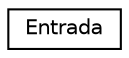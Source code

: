 digraph "Graphical Class Hierarchy"
{
  edge [fontname="Helvetica",fontsize="10",labelfontname="Helvetica",labelfontsize="10"];
  node [fontname="Helvetica",fontsize="10",shape=record];
  rankdir="LR";
  Node1 [label="Entrada",height=0.2,width=0.4,color="black", fillcolor="white", style="filled",URL="$class_entrada.html"];
}
